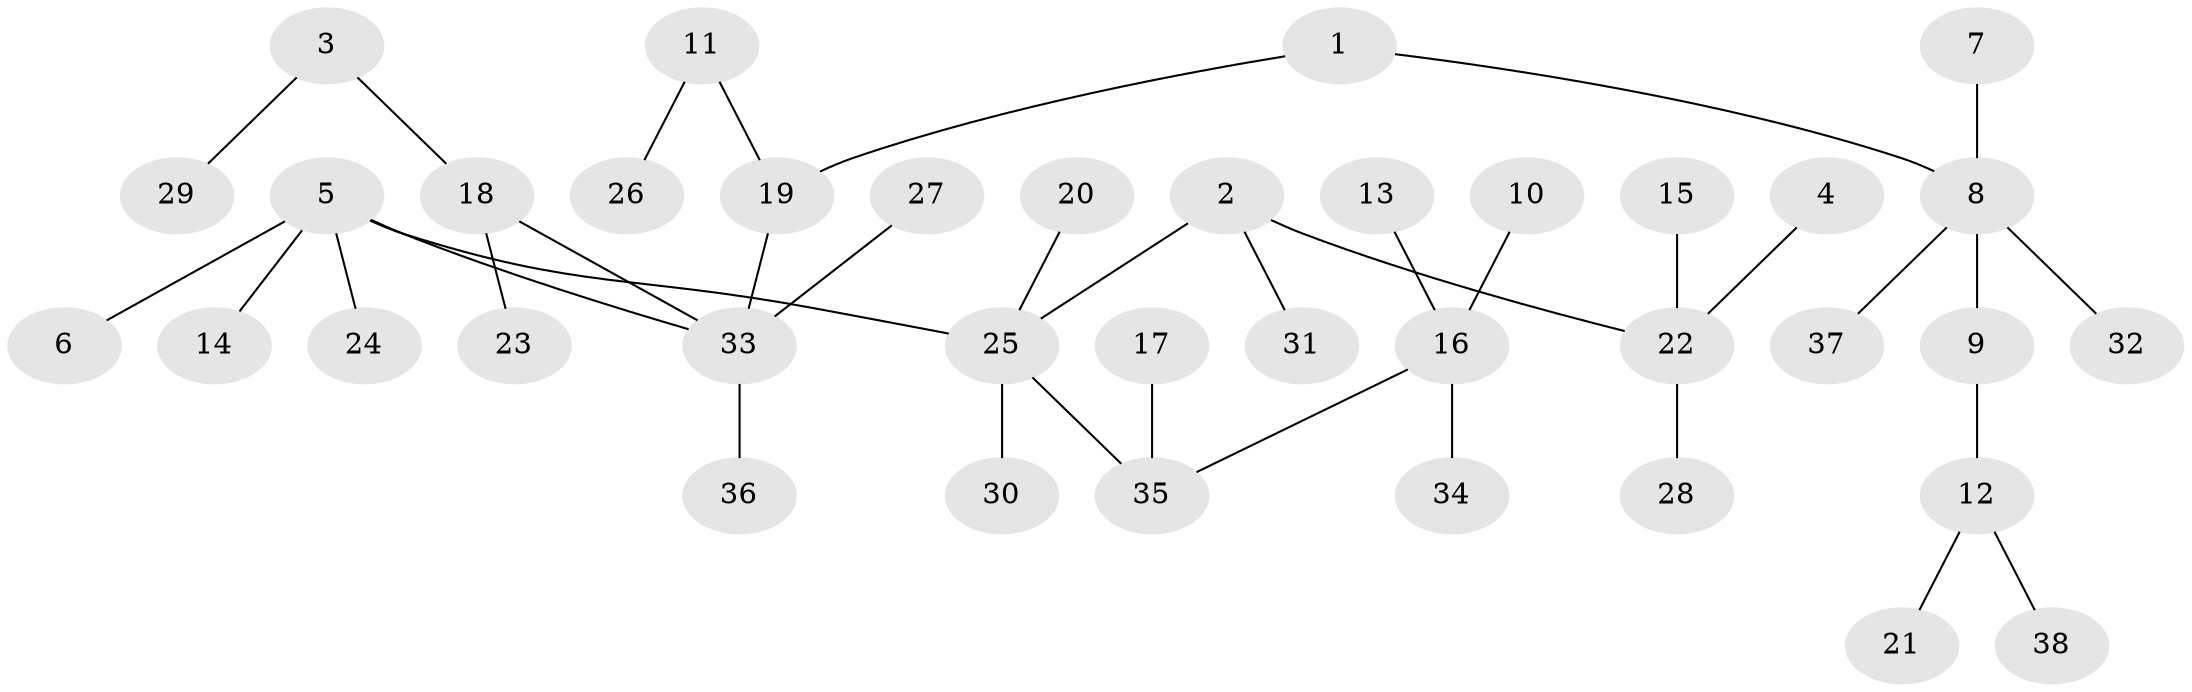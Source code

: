// original degree distribution, {6: 0.008, 5: 0.024, 4: 0.072, 3: 0.128, 2: 0.28, 1: 0.472, 7: 0.016}
// Generated by graph-tools (version 1.1) at 2025/37/03/04/25 23:37:24]
// undirected, 38 vertices, 37 edges
graph export_dot {
  node [color=gray90,style=filled];
  1;
  2;
  3;
  4;
  5;
  6;
  7;
  8;
  9;
  10;
  11;
  12;
  13;
  14;
  15;
  16;
  17;
  18;
  19;
  20;
  21;
  22;
  23;
  24;
  25;
  26;
  27;
  28;
  29;
  30;
  31;
  32;
  33;
  34;
  35;
  36;
  37;
  38;
  1 -- 8 [weight=1.0];
  1 -- 19 [weight=1.0];
  2 -- 22 [weight=1.0];
  2 -- 25 [weight=1.0];
  2 -- 31 [weight=1.0];
  3 -- 18 [weight=1.0];
  3 -- 29 [weight=1.0];
  4 -- 22 [weight=1.0];
  5 -- 6 [weight=1.0];
  5 -- 14 [weight=1.0];
  5 -- 24 [weight=1.0];
  5 -- 25 [weight=1.0];
  5 -- 33 [weight=1.0];
  7 -- 8 [weight=1.0];
  8 -- 9 [weight=1.0];
  8 -- 32 [weight=1.0];
  8 -- 37 [weight=1.0];
  9 -- 12 [weight=1.0];
  10 -- 16 [weight=1.0];
  11 -- 19 [weight=1.0];
  11 -- 26 [weight=1.0];
  12 -- 21 [weight=1.0];
  12 -- 38 [weight=1.0];
  13 -- 16 [weight=1.0];
  15 -- 22 [weight=1.0];
  16 -- 34 [weight=1.0];
  16 -- 35 [weight=1.0];
  17 -- 35 [weight=1.0];
  18 -- 23 [weight=1.0];
  18 -- 33 [weight=1.0];
  19 -- 33 [weight=1.0];
  20 -- 25 [weight=1.0];
  22 -- 28 [weight=1.0];
  25 -- 30 [weight=1.0];
  25 -- 35 [weight=1.0];
  27 -- 33 [weight=1.0];
  33 -- 36 [weight=1.0];
}
